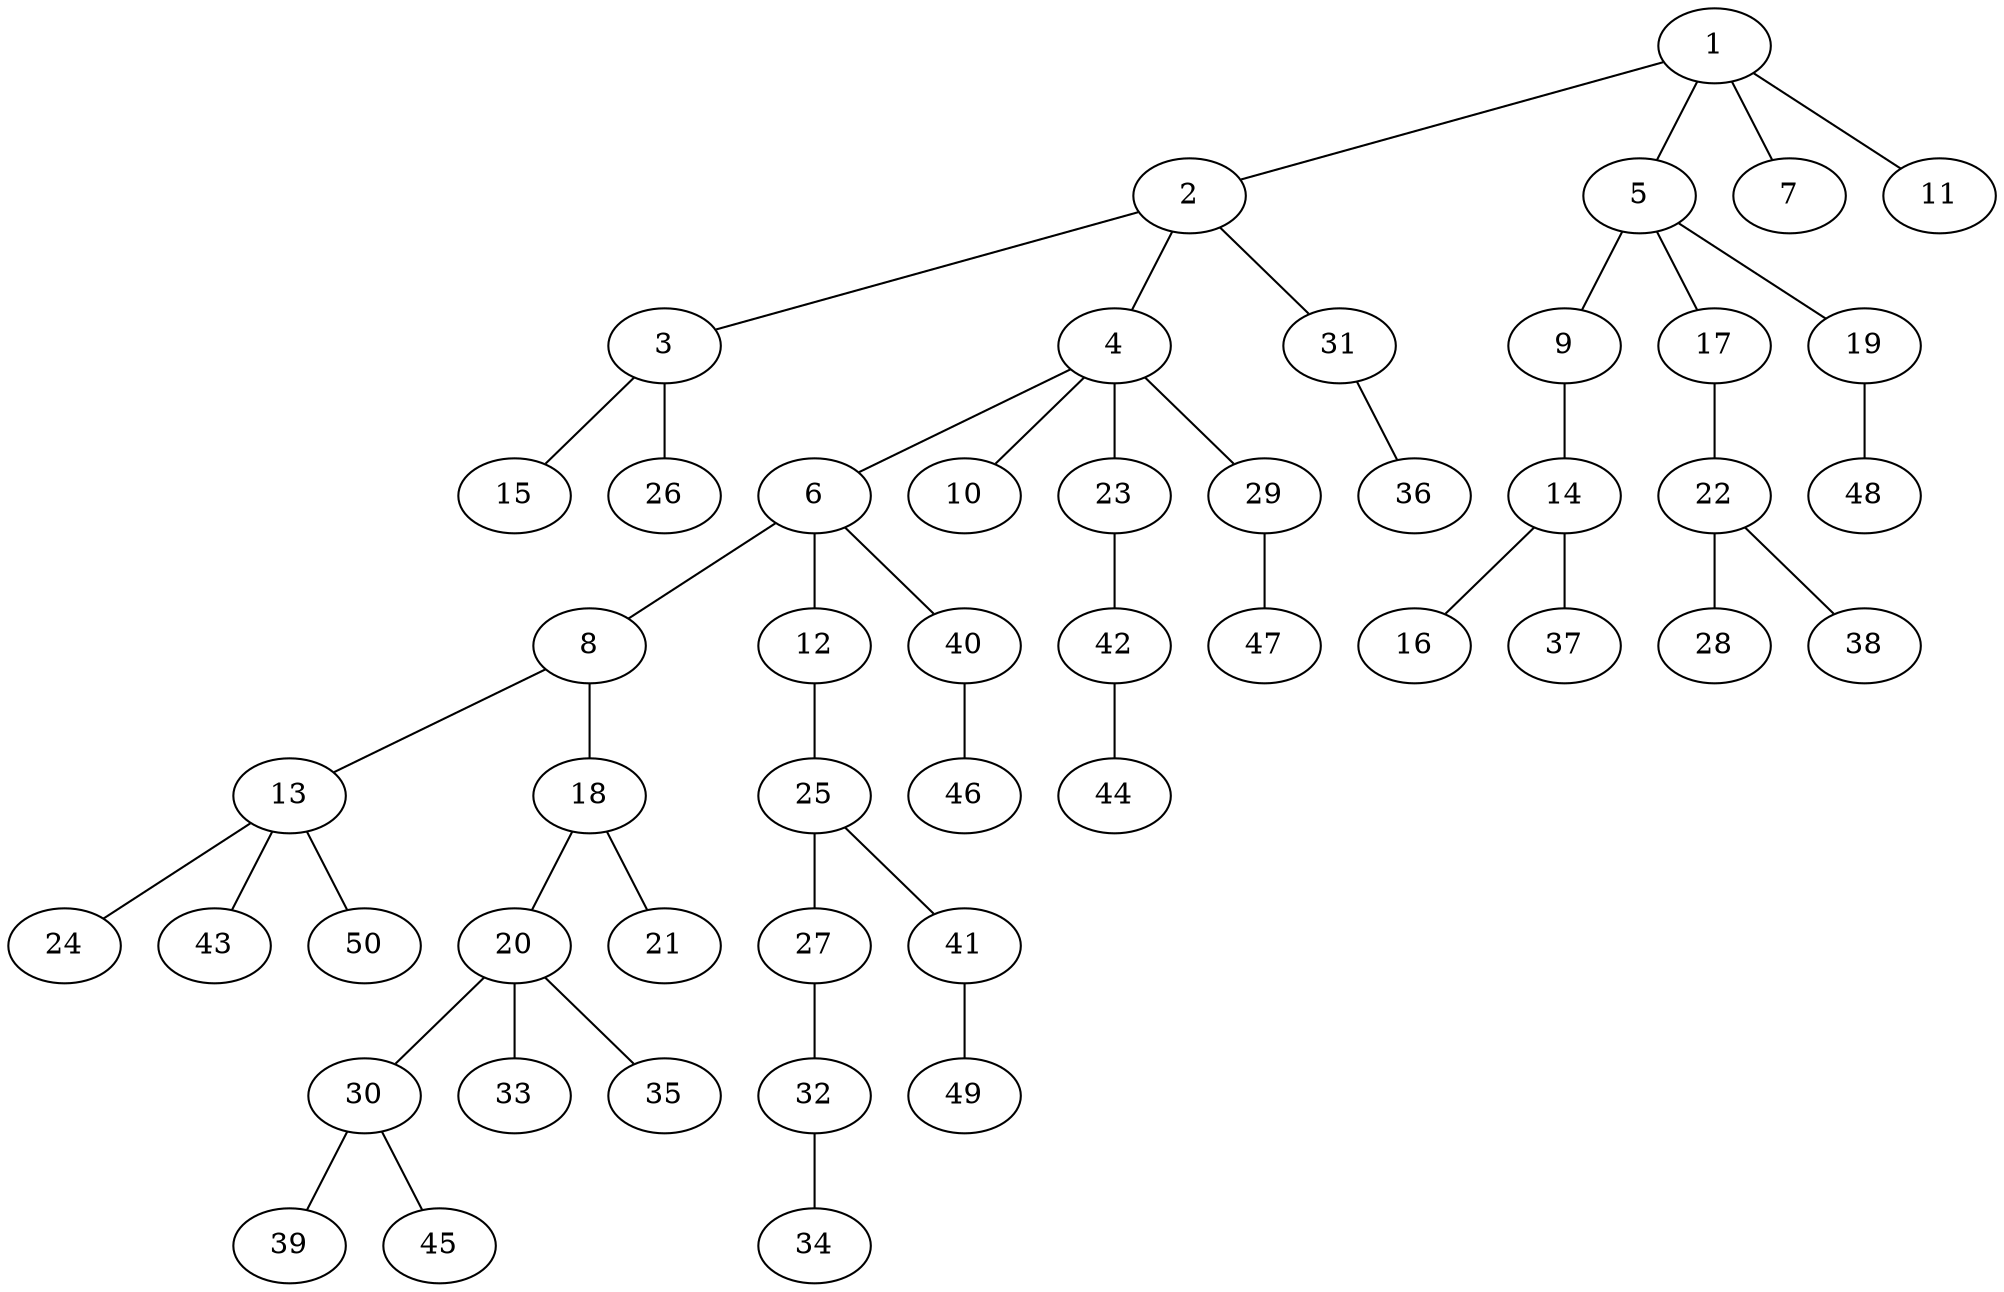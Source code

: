 graph graphname {1--2
1--5
1--7
1--11
2--3
2--4
2--31
3--15
3--26
4--6
4--10
4--23
4--29
5--9
5--17
5--19
6--8
6--12
6--40
8--13
8--18
9--14
12--25
13--24
13--43
13--50
14--16
14--37
17--22
18--20
18--21
19--48
20--30
20--33
20--35
22--28
22--38
23--42
25--27
25--41
27--32
29--47
30--39
30--45
31--36
32--34
40--46
41--49
42--44
}